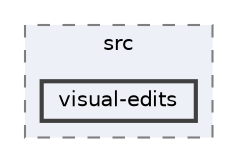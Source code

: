 digraph "visual-edits"
{
 // INTERACTIVE_SVG=YES
 // LATEX_PDF_SIZE
  bgcolor="transparent";
  edge [fontname=Helvetica,fontsize=10,labelfontname=Helvetica,labelfontsize=10];
  node [fontname=Helvetica,fontsize=10,shape=box,height=0.2,width=0.4];
  compound=true
  subgraph clusterdir_7acbd7db4f5f08f4b8417b337cf78606 {
    graph [ bgcolor="#edf0f7", pencolor="grey50", label="src", fontname=Helvetica,fontsize=10 style="filled,dashed", URL="dir_7acbd7db4f5f08f4b8417b337cf78606.html",tooltip=""]
  dir_e3d6d527517abc0cc5e5717c0908b682 [label="visual-edits", fillcolor="#edf0f7", color="grey25", style="filled,bold", URL="dir_e3d6d527517abc0cc5e5717c0908b682.html",tooltip=""];
  }
}
